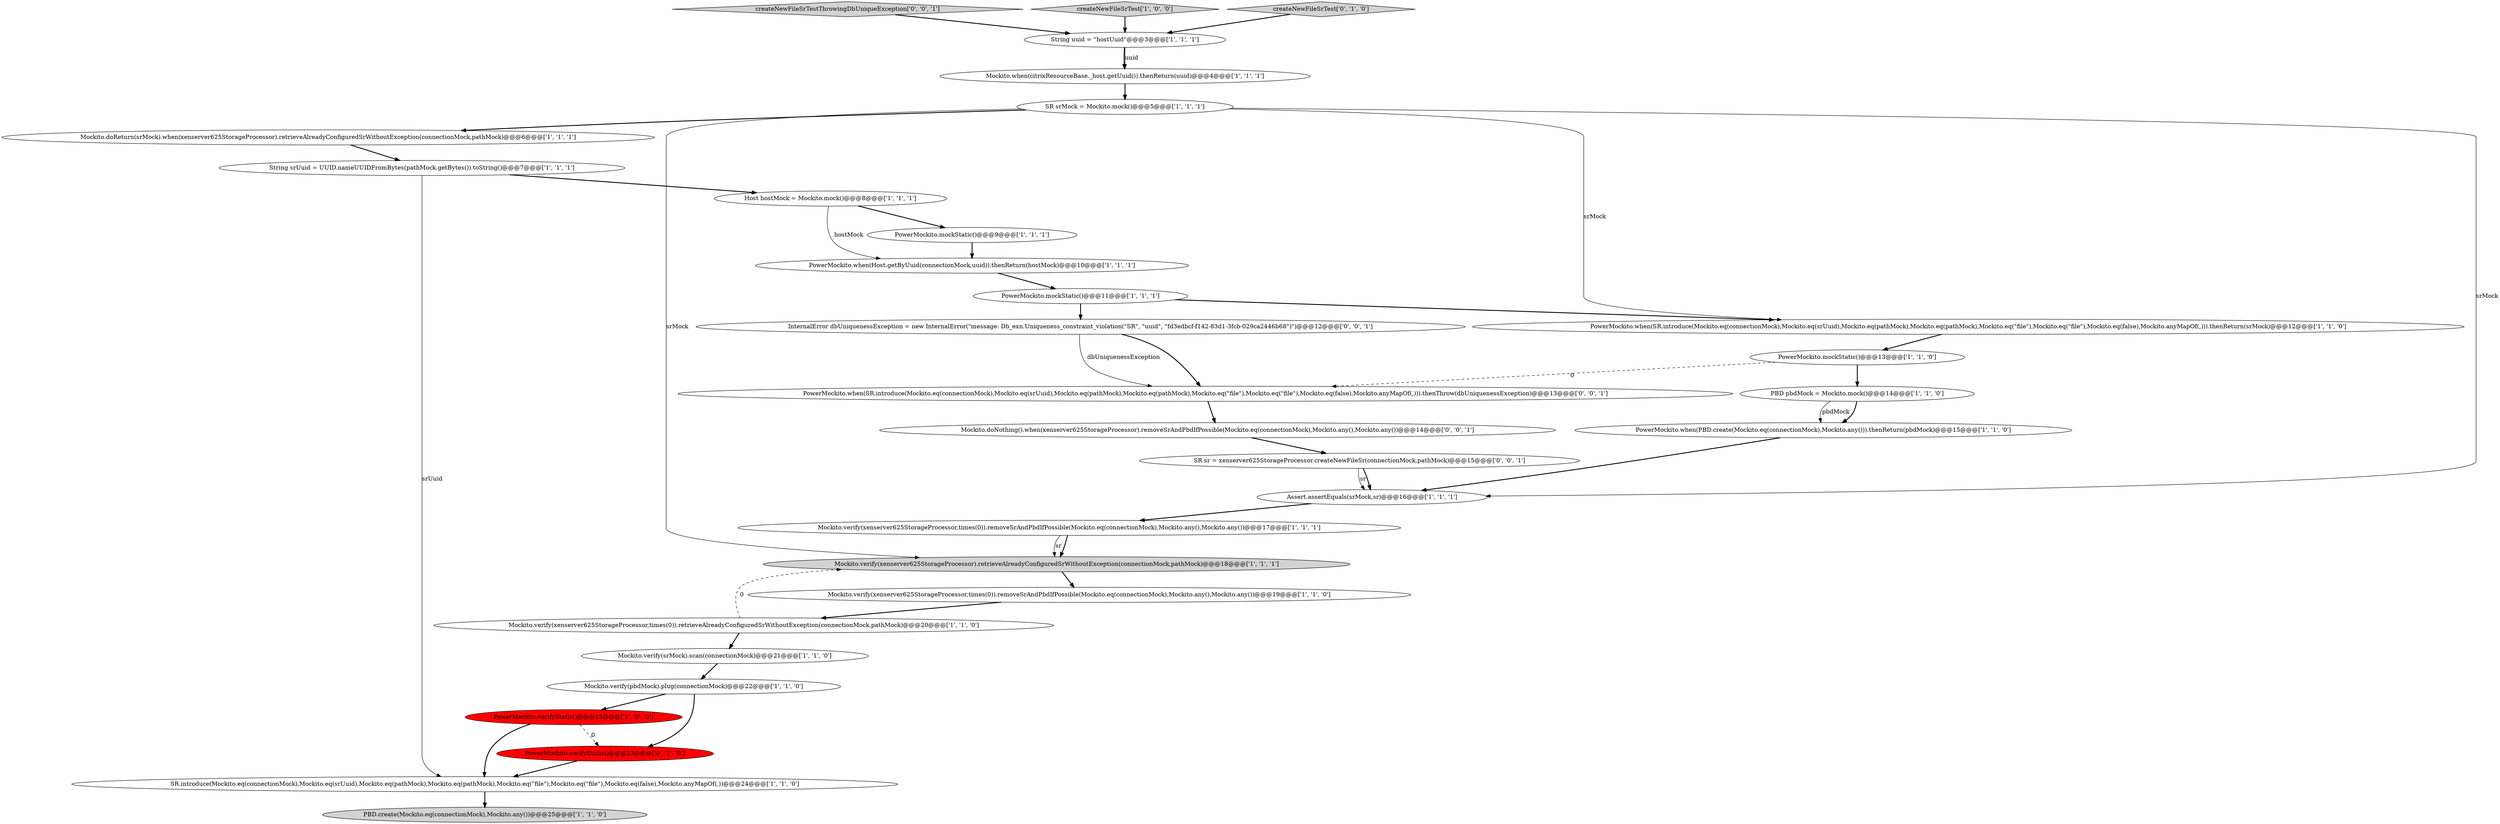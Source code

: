 digraph {
29 [style = filled, label = "InternalError dbUniquenessException = new InternalError(\"message: Db_exn.Uniqueness_constraint_violation(\"SR\", \"uuid\", \"fd3edbcf-f142-83d1-3fcb-029ca2446b68\")\")@@@12@@@['0', '0', '1']", fillcolor = white, shape = ellipse image = "AAA0AAABBB3BBB"];
16 [style = filled, label = "Mockito.doReturn(srMock).when(xenserver625StorageProcessor).retrieveAlreadyConfiguredSrWithoutException(connectionMock,pathMock)@@@6@@@['1', '1', '1']", fillcolor = white, shape = ellipse image = "AAA0AAABBB1BBB"];
1 [style = filled, label = "PowerMockito.verifyStatic()@@@23@@@['1', '0', '0']", fillcolor = red, shape = ellipse image = "AAA1AAABBB1BBB"];
30 [style = filled, label = "createNewFileSrTestThrowingDbUniqueException['0', '0', '1']", fillcolor = lightgray, shape = diamond image = "AAA0AAABBB3BBB"];
28 [style = filled, label = "Mockito.doNothing().when(xenserver625StorageProcessor).removeSrAndPbdIfPossible(Mockito.eq(connectionMock),Mockito.any(),Mockito.any())@@@14@@@['0', '0', '1']", fillcolor = white, shape = ellipse image = "AAA0AAABBB3BBB"];
4 [style = filled, label = "Mockito.verify(srMock).scan(connectionMock)@@@21@@@['1', '1', '0']", fillcolor = white, shape = ellipse image = "AAA0AAABBB1BBB"];
13 [style = filled, label = "Host hostMock = Mockito.mock()@@@8@@@['1', '1', '1']", fillcolor = white, shape = ellipse image = "AAA0AAABBB1BBB"];
24 [style = filled, label = "PowerMockito.verifyStatic()@@@23@@@['0', '1', '0']", fillcolor = red, shape = ellipse image = "AAA1AAABBB2BBB"];
21 [style = filled, label = "createNewFileSrTest['1', '0', '0']", fillcolor = lightgray, shape = diamond image = "AAA0AAABBB1BBB"];
11 [style = filled, label = "Mockito.verify(pbdMock).plug(connectionMock)@@@22@@@['1', '1', '0']", fillcolor = white, shape = ellipse image = "AAA0AAABBB1BBB"];
0 [style = filled, label = "PBD pbdMock = Mockito.mock()@@@14@@@['1', '1', '0']", fillcolor = white, shape = ellipse image = "AAA0AAABBB1BBB"];
12 [style = filled, label = "String srUuid = UUID.nameUUIDFromBytes(pathMock.getBytes()).toString()@@@7@@@['1', '1', '1']", fillcolor = white, shape = ellipse image = "AAA0AAABBB1BBB"];
9 [style = filled, label = "Mockito.verify(xenserver625StorageProcessor,times(0)).removeSrAndPbdIfPossible(Mockito.eq(connectionMock),Mockito.any(),Mockito.any())@@@19@@@['1', '1', '0']", fillcolor = white, shape = ellipse image = "AAA0AAABBB1BBB"];
22 [style = filled, label = "Assert.assertEquals(srMock,sr)@@@16@@@['1', '1', '1']", fillcolor = white, shape = ellipse image = "AAA0AAABBB1BBB"];
7 [style = filled, label = "Mockito.verify(xenserver625StorageProcessor,times(0)).removeSrAndPbdIfPossible(Mockito.eq(connectionMock),Mockito.any(),Mockito.any())@@@17@@@['1', '1', '1']", fillcolor = white, shape = ellipse image = "AAA0AAABBB1BBB"];
8 [style = filled, label = "PowerMockito.when(Host.getByUuid(connectionMock,uuid)).thenReturn(hostMock)@@@10@@@['1', '1', '1']", fillcolor = white, shape = ellipse image = "AAA0AAABBB1BBB"];
23 [style = filled, label = "PowerMockito.when(SR.introduce(Mockito.eq(connectionMock),Mockito.eq(srUuid),Mockito.eq(pathMock),Mockito.eq(pathMock),Mockito.eq(\"file\"),Mockito.eq(\"file\"),Mockito.eq(false),Mockito.anyMapOf(,))).thenReturn(srMock)@@@12@@@['1', '1', '0']", fillcolor = white, shape = ellipse image = "AAA0AAABBB1BBB"];
3 [style = filled, label = "Mockito.when(citrixResourceBase._host.getUuid()).thenReturn(uuid)@@@4@@@['1', '1', '1']", fillcolor = white, shape = ellipse image = "AAA0AAABBB1BBB"];
15 [style = filled, label = "PowerMockito.mockStatic()@@@11@@@['1', '1', '1']", fillcolor = white, shape = ellipse image = "AAA0AAABBB1BBB"];
27 [style = filled, label = "SR sr = xenserver625StorageProcessor.createNewFileSr(connectionMock,pathMock)@@@15@@@['0', '0', '1']", fillcolor = white, shape = ellipse image = "AAA0AAABBB3BBB"];
6 [style = filled, label = "PBD.create(Mockito.eq(connectionMock),Mockito.any())@@@25@@@['1', '1', '0']", fillcolor = lightgray, shape = ellipse image = "AAA0AAABBB1BBB"];
25 [style = filled, label = "createNewFileSrTest['0', '1', '0']", fillcolor = lightgray, shape = diamond image = "AAA0AAABBB2BBB"];
10 [style = filled, label = "Mockito.verify(xenserver625StorageProcessor).retrieveAlreadyConfiguredSrWithoutException(connectionMock,pathMock)@@@18@@@['1', '1', '1']", fillcolor = lightgray, shape = ellipse image = "AAA0AAABBB1BBB"];
5 [style = filled, label = "PowerMockito.mockStatic()@@@13@@@['1', '1', '0']", fillcolor = white, shape = ellipse image = "AAA0AAABBB1BBB"];
14 [style = filled, label = "PowerMockito.mockStatic()@@@9@@@['1', '1', '1']", fillcolor = white, shape = ellipse image = "AAA0AAABBB1BBB"];
26 [style = filled, label = "PowerMockito.when(SR.introduce(Mockito.eq(connectionMock),Mockito.eq(srUuid),Mockito.eq(pathMock),Mockito.eq(pathMock),Mockito.eq(\"file\"),Mockito.eq(\"file\"),Mockito.eq(false),Mockito.anyMapOf(,))).thenThrow(dbUniquenessException)@@@13@@@['0', '0', '1']", fillcolor = white, shape = ellipse image = "AAA0AAABBB3BBB"];
18 [style = filled, label = "SR srMock = Mockito.mock()@@@5@@@['1', '1', '1']", fillcolor = white, shape = ellipse image = "AAA0AAABBB1BBB"];
2 [style = filled, label = "PowerMockito.when(PBD.create(Mockito.eq(connectionMock),Mockito.any())).thenReturn(pbdMock)@@@15@@@['1', '1', '0']", fillcolor = white, shape = ellipse image = "AAA0AAABBB1BBB"];
20 [style = filled, label = "SR.introduce(Mockito.eq(connectionMock),Mockito.eq(srUuid),Mockito.eq(pathMock),Mockito.eq(pathMock),Mockito.eq(\"file\"),Mockito.eq(\"file\"),Mockito.eq(false),Mockito.anyMapOf(,))@@@24@@@['1', '1', '0']", fillcolor = white, shape = ellipse image = "AAA0AAABBB1BBB"];
17 [style = filled, label = "String uuid = \"hostUuid\"@@@3@@@['1', '1', '1']", fillcolor = white, shape = ellipse image = "AAA0AAABBB1BBB"];
19 [style = filled, label = "Mockito.verify(xenserver625StorageProcessor,times(0)).retrieveAlreadyConfiguredSrWithoutException(connectionMock,pathMock)@@@20@@@['1', '1', '0']", fillcolor = white, shape = ellipse image = "AAA0AAABBB1BBB"];
15->23 [style = bold, label=""];
30->17 [style = bold, label=""];
8->15 [style = bold, label=""];
23->5 [style = bold, label=""];
7->10 [style = bold, label=""];
11->1 [style = bold, label=""];
5->26 [style = dashed, label="0"];
0->2 [style = bold, label=""];
1->20 [style = bold, label=""];
18->22 [style = solid, label="srMock"];
27->22 [style = solid, label="sr"];
20->6 [style = bold, label=""];
11->24 [style = bold, label=""];
27->22 [style = bold, label=""];
25->17 [style = bold, label=""];
0->2 [style = solid, label="pbdMock"];
22->7 [style = bold, label=""];
29->26 [style = bold, label=""];
3->18 [style = bold, label=""];
24->20 [style = bold, label=""];
12->20 [style = solid, label="srUuid"];
12->13 [style = bold, label=""];
5->0 [style = bold, label=""];
1->24 [style = dashed, label="0"];
19->10 [style = dashed, label="0"];
18->10 [style = solid, label="srMock"];
17->3 [style = bold, label=""];
9->19 [style = bold, label=""];
7->10 [style = solid, label="sr"];
14->8 [style = bold, label=""];
10->9 [style = bold, label=""];
19->4 [style = bold, label=""];
26->28 [style = bold, label=""];
28->27 [style = bold, label=""];
13->8 [style = solid, label="hostMock"];
29->26 [style = solid, label="dbUniquenessException"];
17->3 [style = solid, label="uuid"];
2->22 [style = bold, label=""];
18->23 [style = solid, label="srMock"];
4->11 [style = bold, label=""];
16->12 [style = bold, label=""];
13->14 [style = bold, label=""];
21->17 [style = bold, label=""];
15->29 [style = bold, label=""];
18->16 [style = bold, label=""];
}
